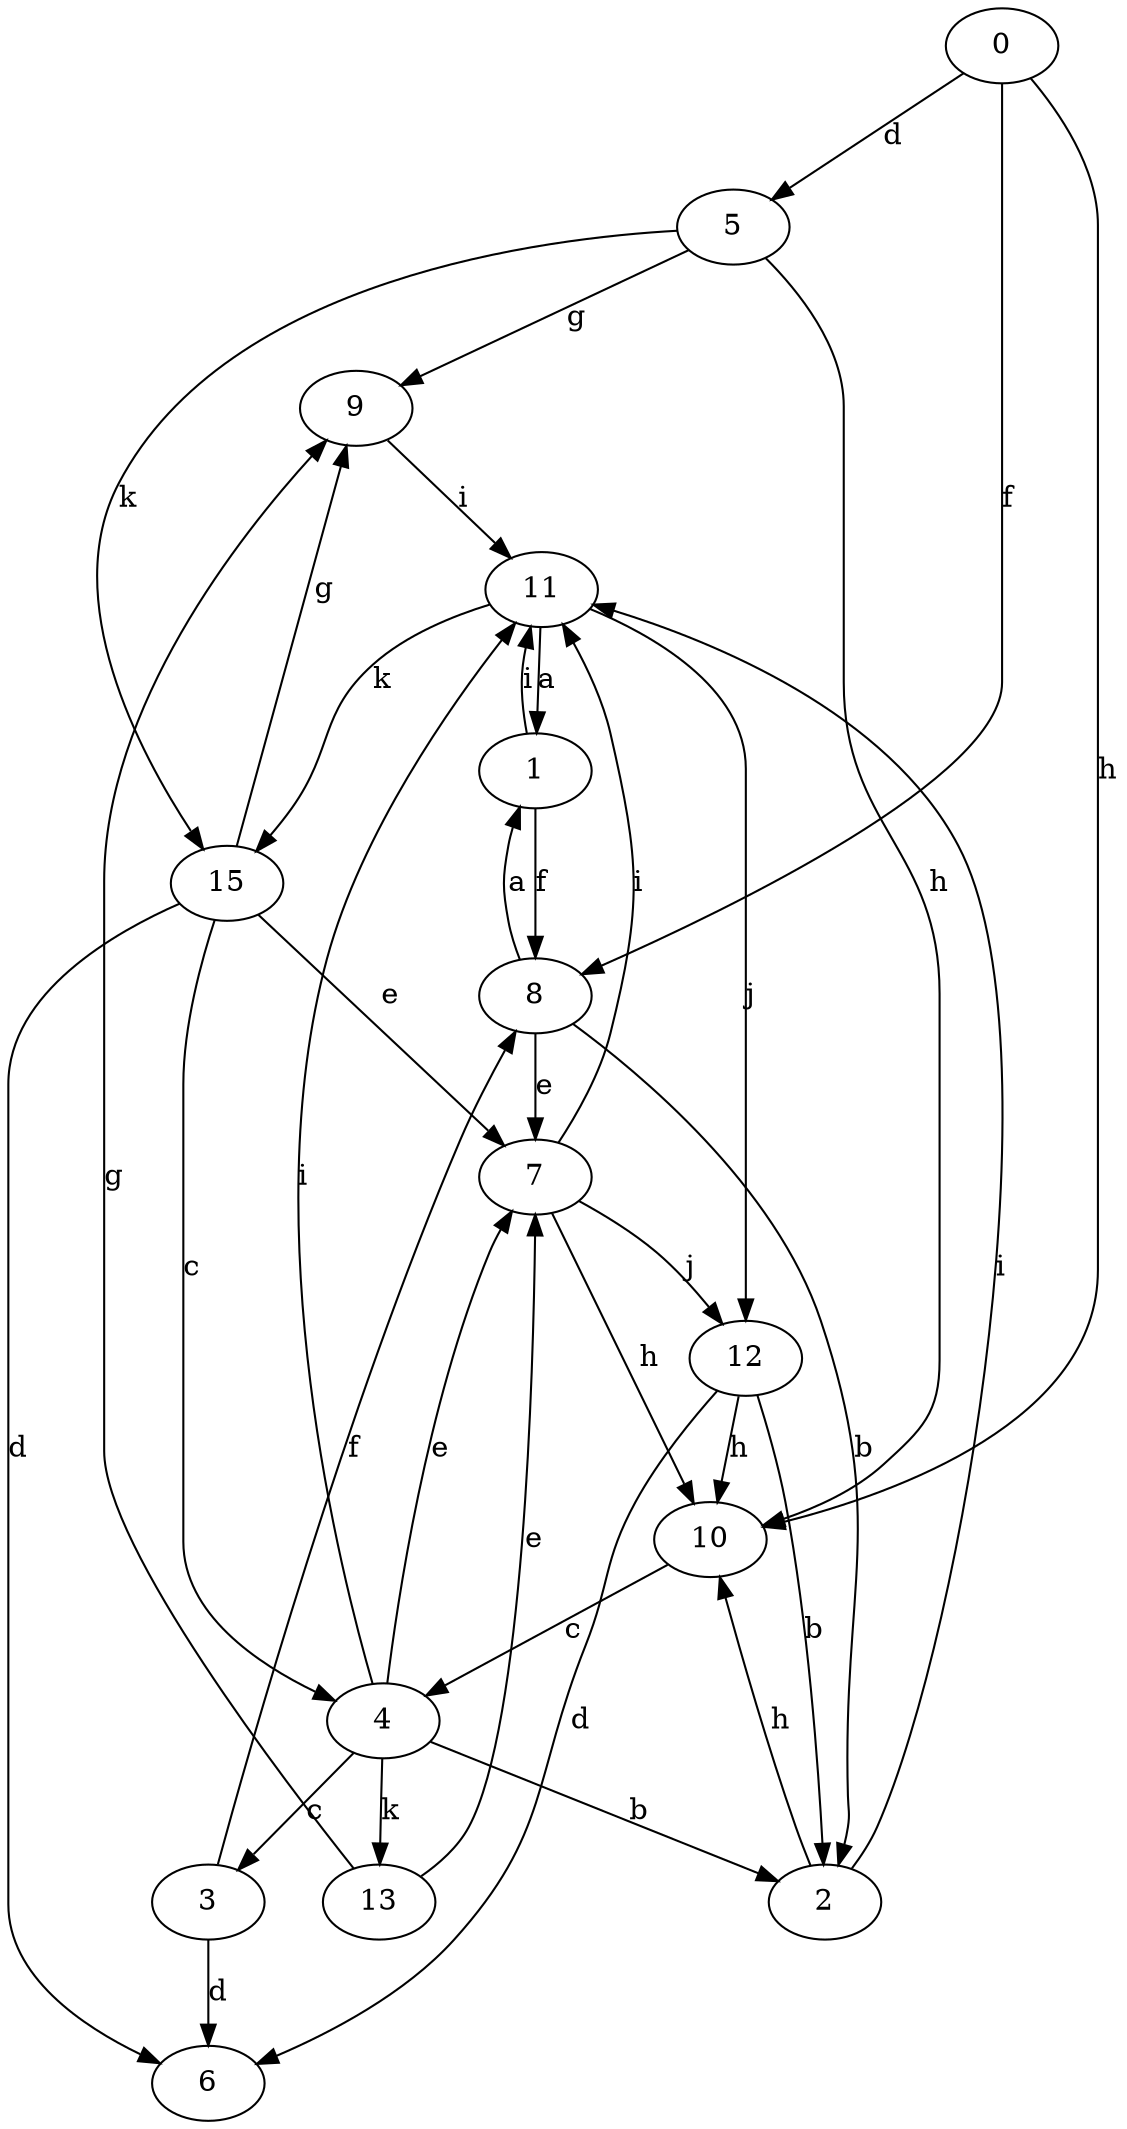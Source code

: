 strict digraph  {
0;
1;
2;
3;
4;
5;
6;
7;
8;
9;
10;
11;
12;
13;
15;
0 -> 5  [label=d];
0 -> 8  [label=f];
0 -> 10  [label=h];
1 -> 8  [label=f];
1 -> 11  [label=i];
2 -> 10  [label=h];
2 -> 11  [label=i];
3 -> 6  [label=d];
3 -> 8  [label=f];
4 -> 2  [label=b];
4 -> 3  [label=c];
4 -> 7  [label=e];
4 -> 11  [label=i];
4 -> 13  [label=k];
5 -> 9  [label=g];
5 -> 10  [label=h];
5 -> 15  [label=k];
7 -> 10  [label=h];
7 -> 11  [label=i];
7 -> 12  [label=j];
8 -> 1  [label=a];
8 -> 2  [label=b];
8 -> 7  [label=e];
9 -> 11  [label=i];
10 -> 4  [label=c];
11 -> 1  [label=a];
11 -> 12  [label=j];
11 -> 15  [label=k];
12 -> 2  [label=b];
12 -> 6  [label=d];
12 -> 10  [label=h];
13 -> 7  [label=e];
13 -> 9  [label=g];
15 -> 4  [label=c];
15 -> 6  [label=d];
15 -> 7  [label=e];
15 -> 9  [label=g];
}
